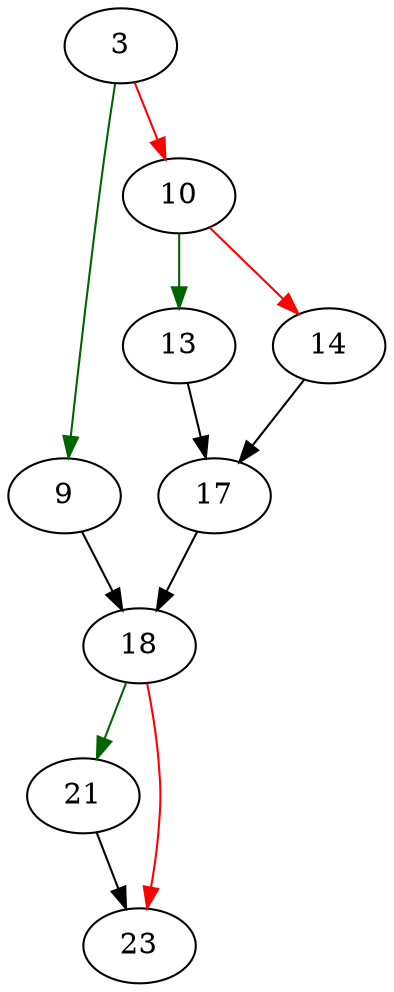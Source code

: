 strict digraph "invokeValueDestructor" {
	// Node definitions.
	3 [entry=true];
	9;
	10;
	18;
	13;
	14;
	17;
	21;
	23;

	// Edge definitions.
	3 -> 9 [
		color=darkgreen
		cond=true
	];
	3 -> 10 [
		color=red
		cond=false
	];
	9 -> 18;
	10 -> 13 [
		color=darkgreen
		cond=true
	];
	10 -> 14 [
		color=red
		cond=false
	];
	18 -> 21 [
		color=darkgreen
		cond=true
	];
	18 -> 23 [
		color=red
		cond=false
	];
	13 -> 17;
	14 -> 17;
	17 -> 18;
	21 -> 23;
}